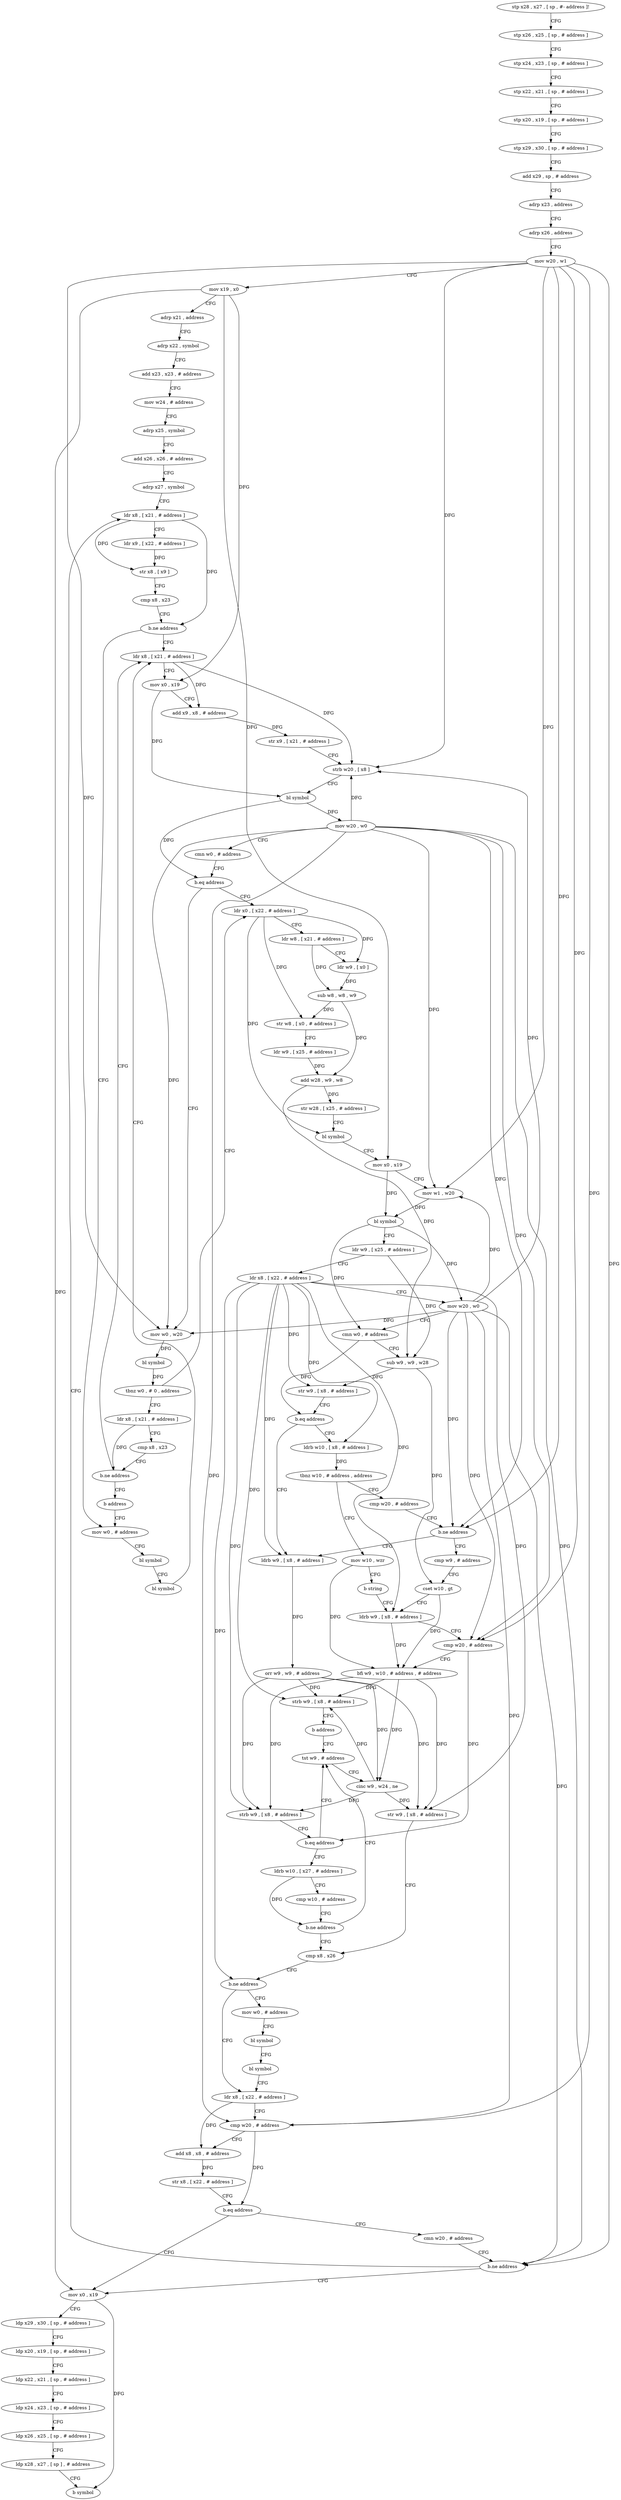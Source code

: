 digraph "func" {
"4204056" [label = "stp x28 , x27 , [ sp , #- address ]!" ]
"4204060" [label = "stp x26 , x25 , [ sp , # address ]" ]
"4204064" [label = "stp x24 , x23 , [ sp , # address ]" ]
"4204068" [label = "stp x22 , x21 , [ sp , # address ]" ]
"4204072" [label = "stp x20 , x19 , [ sp , # address ]" ]
"4204076" [label = "stp x29 , x30 , [ sp , # address ]" ]
"4204080" [label = "add x29 , sp , # address" ]
"4204084" [label = "adrp x23 , address" ]
"4204088" [label = "adrp x26 , address" ]
"4204092" [label = "mov w20 , w1" ]
"4204096" [label = "mov x19 , x0" ]
"4204100" [label = "adrp x21 , address" ]
"4204104" [label = "adrp x22 , symbol" ]
"4204108" [label = "add x23 , x23 , # address" ]
"4204112" [label = "mov w24 , # address" ]
"4204116" [label = "adrp x25 , symbol" ]
"4204120" [label = "add x26 , x26 , # address" ]
"4204124" [label = "adrp x27 , symbol" ]
"4204128" [label = "ldr x8 , [ x21 , # address ]" ]
"4204160" [label = "ldr x8 , [ x21 , # address ]" ]
"4204164" [label = "mov x0 , x19" ]
"4204168" [label = "add x9 , x8 , # address" ]
"4204172" [label = "str x9 , [ x21 , # address ]" ]
"4204176" [label = "strb w20 , [ x8 ]" ]
"4204180" [label = "bl symbol" ]
"4204184" [label = "mov w20 , w0" ]
"4204188" [label = "cmn w0 , # address" ]
"4204192" [label = "b.eq address" ]
"4204224" [label = "ldr x0 , [ x22 , # address ]" ]
"4204196" [label = "mov w0 , w20" ]
"4204148" [label = "mov w0 , # address" ]
"4204152" [label = "bl symbol" ]
"4204156" [label = "bl symbol" ]
"4204228" [label = "ldr w8 , [ x21 , # address ]" ]
"4204232" [label = "ldr w9 , [ x0 ]" ]
"4204236" [label = "sub w8 , w8 , w9" ]
"4204240" [label = "str w8 , [ x0 , # address ]" ]
"4204244" [label = "ldr w9 , [ x25 , # address ]" ]
"4204248" [label = "add w28 , w9 , w8" ]
"4204252" [label = "str w28 , [ x25 , # address ]" ]
"4204256" [label = "bl symbol" ]
"4204260" [label = "mov x0 , x19" ]
"4204264" [label = "mov w1 , w20" ]
"4204268" [label = "bl symbol" ]
"4204272" [label = "ldr w9 , [ x25 , # address ]" ]
"4204276" [label = "ldr x8 , [ x22 , # address ]" ]
"4204280" [label = "mov w20 , w0" ]
"4204284" [label = "cmn w0 , # address" ]
"4204288" [label = "sub w9 , w9 , w28" ]
"4204292" [label = "str w9 , [ x8 , # address ]" ]
"4204296" [label = "b.eq address" ]
"4204324" [label = "ldrb w9 , [ x8 , # address ]" ]
"4204300" [label = "ldrb w10 , [ x8 , # address ]" ]
"4204200" [label = "bl symbol" ]
"4204204" [label = "tbnz w0 , # 0 , address" ]
"4204208" [label = "ldr x8 , [ x21 , # address ]" ]
"4204328" [label = "orr w9 , w9 , # address" ]
"4204332" [label = "strb w9 , [ x8 , # address ]" ]
"4204336" [label = "b address" ]
"4204380" [label = "tst w9 , # address" ]
"4204304" [label = "tbnz w10 , # address , address" ]
"4204316" [label = "cmp w20 , # address" ]
"4204308" [label = "mov w10 , wzr" ]
"4204212" [label = "cmp x8 , x23" ]
"4204216" [label = "b.ne address" ]
"4204220" [label = "b address" ]
"4204384" [label = "cinc w9 , w24 , ne" ]
"4204388" [label = "str w9 , [ x8 , # address ]" ]
"4204392" [label = "cmp x8 , x26" ]
"4204320" [label = "b.ne address" ]
"4204340" [label = "cmp w9 , # address" ]
"4204312" [label = "b string" ]
"4204348" [label = "ldrb w9 , [ x8 , # address ]" ]
"4204412" [label = "ldr x8 , [ x22 , # address ]" ]
"4204416" [label = "cmp w20 , # address" ]
"4204420" [label = "add x8 , x8 , # address" ]
"4204424" [label = "str x8 , [ x22 , # address ]" ]
"4204428" [label = "b.eq address" ]
"4204440" [label = "mov x0 , x19" ]
"4204432" [label = "cmn w20 , # address" ]
"4204400" [label = "mov w0 , # address" ]
"4204404" [label = "bl symbol" ]
"4204408" [label = "bl symbol" ]
"4204344" [label = "cset w10 , gt" ]
"4204352" [label = "cmp w20 , # address" ]
"4204356" [label = "bfi w9 , w10 , # address , # address" ]
"4204360" [label = "strb w9 , [ x8 , # address ]" ]
"4204364" [label = "b.eq address" ]
"4204368" [label = "ldrb w10 , [ x27 , # address ]" ]
"4204444" [label = "ldp x29 , x30 , [ sp , # address ]" ]
"4204448" [label = "ldp x20 , x19 , [ sp , # address ]" ]
"4204452" [label = "ldp x22 , x21 , [ sp , # address ]" ]
"4204456" [label = "ldp x24 , x23 , [ sp , # address ]" ]
"4204460" [label = "ldp x26 , x25 , [ sp , # address ]" ]
"4204464" [label = "ldp x28 , x27 , [ sp ] , # address" ]
"4204468" [label = "b symbol" ]
"4204436" [label = "b.ne address" ]
"4204372" [label = "cmp w10 , # address" ]
"4204376" [label = "b.ne address" ]
"4204132" [label = "ldr x9 , [ x22 , # address ]" ]
"4204136" [label = "str x8 , [ x9 ]" ]
"4204140" [label = "cmp x8 , x23" ]
"4204144" [label = "b.ne address" ]
"4204396" [label = "b.ne address" ]
"4204056" -> "4204060" [ label = "CFG" ]
"4204060" -> "4204064" [ label = "CFG" ]
"4204064" -> "4204068" [ label = "CFG" ]
"4204068" -> "4204072" [ label = "CFG" ]
"4204072" -> "4204076" [ label = "CFG" ]
"4204076" -> "4204080" [ label = "CFG" ]
"4204080" -> "4204084" [ label = "CFG" ]
"4204084" -> "4204088" [ label = "CFG" ]
"4204088" -> "4204092" [ label = "CFG" ]
"4204092" -> "4204096" [ label = "CFG" ]
"4204092" -> "4204176" [ label = "DFG" ]
"4204092" -> "4204264" [ label = "DFG" ]
"4204092" -> "4204196" [ label = "DFG" ]
"4204092" -> "4204320" [ label = "DFG" ]
"4204092" -> "4204352" [ label = "DFG" ]
"4204092" -> "4204416" [ label = "DFG" ]
"4204092" -> "4204436" [ label = "DFG" ]
"4204096" -> "4204100" [ label = "CFG" ]
"4204096" -> "4204164" [ label = "DFG" ]
"4204096" -> "4204260" [ label = "DFG" ]
"4204096" -> "4204440" [ label = "DFG" ]
"4204100" -> "4204104" [ label = "CFG" ]
"4204104" -> "4204108" [ label = "CFG" ]
"4204108" -> "4204112" [ label = "CFG" ]
"4204112" -> "4204116" [ label = "CFG" ]
"4204116" -> "4204120" [ label = "CFG" ]
"4204120" -> "4204124" [ label = "CFG" ]
"4204124" -> "4204128" [ label = "CFG" ]
"4204128" -> "4204132" [ label = "CFG" ]
"4204128" -> "4204136" [ label = "DFG" ]
"4204128" -> "4204144" [ label = "DFG" ]
"4204160" -> "4204164" [ label = "CFG" ]
"4204160" -> "4204168" [ label = "DFG" ]
"4204160" -> "4204176" [ label = "DFG" ]
"4204164" -> "4204168" [ label = "CFG" ]
"4204164" -> "4204180" [ label = "DFG" ]
"4204168" -> "4204172" [ label = "DFG" ]
"4204172" -> "4204176" [ label = "CFG" ]
"4204176" -> "4204180" [ label = "CFG" ]
"4204180" -> "4204184" [ label = "DFG" ]
"4204180" -> "4204192" [ label = "DFG" ]
"4204184" -> "4204188" [ label = "CFG" ]
"4204184" -> "4204176" [ label = "DFG" ]
"4204184" -> "4204264" [ label = "DFG" ]
"4204184" -> "4204196" [ label = "DFG" ]
"4204184" -> "4204320" [ label = "DFG" ]
"4204184" -> "4204352" [ label = "DFG" ]
"4204184" -> "4204416" [ label = "DFG" ]
"4204184" -> "4204436" [ label = "DFG" ]
"4204188" -> "4204192" [ label = "CFG" ]
"4204192" -> "4204224" [ label = "CFG" ]
"4204192" -> "4204196" [ label = "CFG" ]
"4204224" -> "4204228" [ label = "CFG" ]
"4204224" -> "4204232" [ label = "DFG" ]
"4204224" -> "4204240" [ label = "DFG" ]
"4204224" -> "4204256" [ label = "DFG" ]
"4204196" -> "4204200" [ label = "DFG" ]
"4204148" -> "4204152" [ label = "CFG" ]
"4204152" -> "4204156" [ label = "CFG" ]
"4204156" -> "4204160" [ label = "CFG" ]
"4204228" -> "4204232" [ label = "CFG" ]
"4204228" -> "4204236" [ label = "DFG" ]
"4204232" -> "4204236" [ label = "DFG" ]
"4204236" -> "4204240" [ label = "DFG" ]
"4204236" -> "4204248" [ label = "DFG" ]
"4204240" -> "4204244" [ label = "CFG" ]
"4204244" -> "4204248" [ label = "DFG" ]
"4204248" -> "4204252" [ label = "DFG" ]
"4204248" -> "4204288" [ label = "DFG" ]
"4204252" -> "4204256" [ label = "CFG" ]
"4204256" -> "4204260" [ label = "CFG" ]
"4204260" -> "4204264" [ label = "CFG" ]
"4204260" -> "4204268" [ label = "DFG" ]
"4204264" -> "4204268" [ label = "DFG" ]
"4204268" -> "4204272" [ label = "CFG" ]
"4204268" -> "4204280" [ label = "DFG" ]
"4204268" -> "4204284" [ label = "DFG" ]
"4204272" -> "4204276" [ label = "CFG" ]
"4204272" -> "4204288" [ label = "DFG" ]
"4204276" -> "4204280" [ label = "CFG" ]
"4204276" -> "4204292" [ label = "DFG" ]
"4204276" -> "4204324" [ label = "DFG" ]
"4204276" -> "4204332" [ label = "DFG" ]
"4204276" -> "4204300" [ label = "DFG" ]
"4204276" -> "4204348" [ label = "DFG" ]
"4204276" -> "4204360" [ label = "DFG" ]
"4204276" -> "4204388" [ label = "DFG" ]
"4204276" -> "4204396" [ label = "DFG" ]
"4204280" -> "4204284" [ label = "CFG" ]
"4204280" -> "4204176" [ label = "DFG" ]
"4204280" -> "4204264" [ label = "DFG" ]
"4204280" -> "4204196" [ label = "DFG" ]
"4204280" -> "4204320" [ label = "DFG" ]
"4204280" -> "4204352" [ label = "DFG" ]
"4204280" -> "4204416" [ label = "DFG" ]
"4204280" -> "4204436" [ label = "DFG" ]
"4204284" -> "4204288" [ label = "CFG" ]
"4204284" -> "4204296" [ label = "DFG" ]
"4204288" -> "4204292" [ label = "DFG" ]
"4204288" -> "4204344" [ label = "DFG" ]
"4204292" -> "4204296" [ label = "CFG" ]
"4204296" -> "4204324" [ label = "CFG" ]
"4204296" -> "4204300" [ label = "CFG" ]
"4204324" -> "4204328" [ label = "DFG" ]
"4204300" -> "4204304" [ label = "DFG" ]
"4204200" -> "4204204" [ label = "DFG" ]
"4204204" -> "4204224" [ label = "CFG" ]
"4204204" -> "4204208" [ label = "CFG" ]
"4204208" -> "4204212" [ label = "CFG" ]
"4204208" -> "4204216" [ label = "DFG" ]
"4204328" -> "4204332" [ label = "DFG" ]
"4204328" -> "4204384" [ label = "DFG" ]
"4204328" -> "4204360" [ label = "DFG" ]
"4204328" -> "4204388" [ label = "DFG" ]
"4204332" -> "4204336" [ label = "CFG" ]
"4204336" -> "4204380" [ label = "CFG" ]
"4204380" -> "4204384" [ label = "CFG" ]
"4204304" -> "4204316" [ label = "CFG" ]
"4204304" -> "4204308" [ label = "CFG" ]
"4204316" -> "4204320" [ label = "CFG" ]
"4204308" -> "4204312" [ label = "CFG" ]
"4204308" -> "4204356" [ label = "DFG" ]
"4204212" -> "4204216" [ label = "CFG" ]
"4204216" -> "4204160" [ label = "CFG" ]
"4204216" -> "4204220" [ label = "CFG" ]
"4204220" -> "4204148" [ label = "CFG" ]
"4204384" -> "4204388" [ label = "DFG" ]
"4204384" -> "4204332" [ label = "DFG" ]
"4204384" -> "4204360" [ label = "DFG" ]
"4204388" -> "4204392" [ label = "CFG" ]
"4204392" -> "4204396" [ label = "CFG" ]
"4204320" -> "4204340" [ label = "CFG" ]
"4204320" -> "4204324" [ label = "CFG" ]
"4204340" -> "4204344" [ label = "CFG" ]
"4204312" -> "4204348" [ label = "CFG" ]
"4204348" -> "4204352" [ label = "CFG" ]
"4204348" -> "4204356" [ label = "DFG" ]
"4204412" -> "4204416" [ label = "CFG" ]
"4204412" -> "4204420" [ label = "DFG" ]
"4204416" -> "4204420" [ label = "CFG" ]
"4204416" -> "4204428" [ label = "DFG" ]
"4204420" -> "4204424" [ label = "DFG" ]
"4204424" -> "4204428" [ label = "CFG" ]
"4204428" -> "4204440" [ label = "CFG" ]
"4204428" -> "4204432" [ label = "CFG" ]
"4204440" -> "4204444" [ label = "CFG" ]
"4204440" -> "4204468" [ label = "DFG" ]
"4204432" -> "4204436" [ label = "CFG" ]
"4204400" -> "4204404" [ label = "CFG" ]
"4204404" -> "4204408" [ label = "CFG" ]
"4204408" -> "4204412" [ label = "CFG" ]
"4204344" -> "4204348" [ label = "CFG" ]
"4204344" -> "4204356" [ label = "DFG" ]
"4204352" -> "4204356" [ label = "CFG" ]
"4204352" -> "4204364" [ label = "DFG" ]
"4204356" -> "4204360" [ label = "DFG" ]
"4204356" -> "4204332" [ label = "DFG" ]
"4204356" -> "4204384" [ label = "DFG" ]
"4204356" -> "4204388" [ label = "DFG" ]
"4204360" -> "4204364" [ label = "CFG" ]
"4204364" -> "4204380" [ label = "CFG" ]
"4204364" -> "4204368" [ label = "CFG" ]
"4204368" -> "4204372" [ label = "CFG" ]
"4204368" -> "4204376" [ label = "DFG" ]
"4204444" -> "4204448" [ label = "CFG" ]
"4204448" -> "4204452" [ label = "CFG" ]
"4204452" -> "4204456" [ label = "CFG" ]
"4204456" -> "4204460" [ label = "CFG" ]
"4204460" -> "4204464" [ label = "CFG" ]
"4204464" -> "4204468" [ label = "CFG" ]
"4204436" -> "4204128" [ label = "CFG" ]
"4204436" -> "4204440" [ label = "CFG" ]
"4204372" -> "4204376" [ label = "CFG" ]
"4204376" -> "4204392" [ label = "CFG" ]
"4204376" -> "4204380" [ label = "CFG" ]
"4204132" -> "4204136" [ label = "DFG" ]
"4204136" -> "4204140" [ label = "CFG" ]
"4204140" -> "4204144" [ label = "CFG" ]
"4204144" -> "4204160" [ label = "CFG" ]
"4204144" -> "4204148" [ label = "CFG" ]
"4204396" -> "4204412" [ label = "CFG" ]
"4204396" -> "4204400" [ label = "CFG" ]
}

